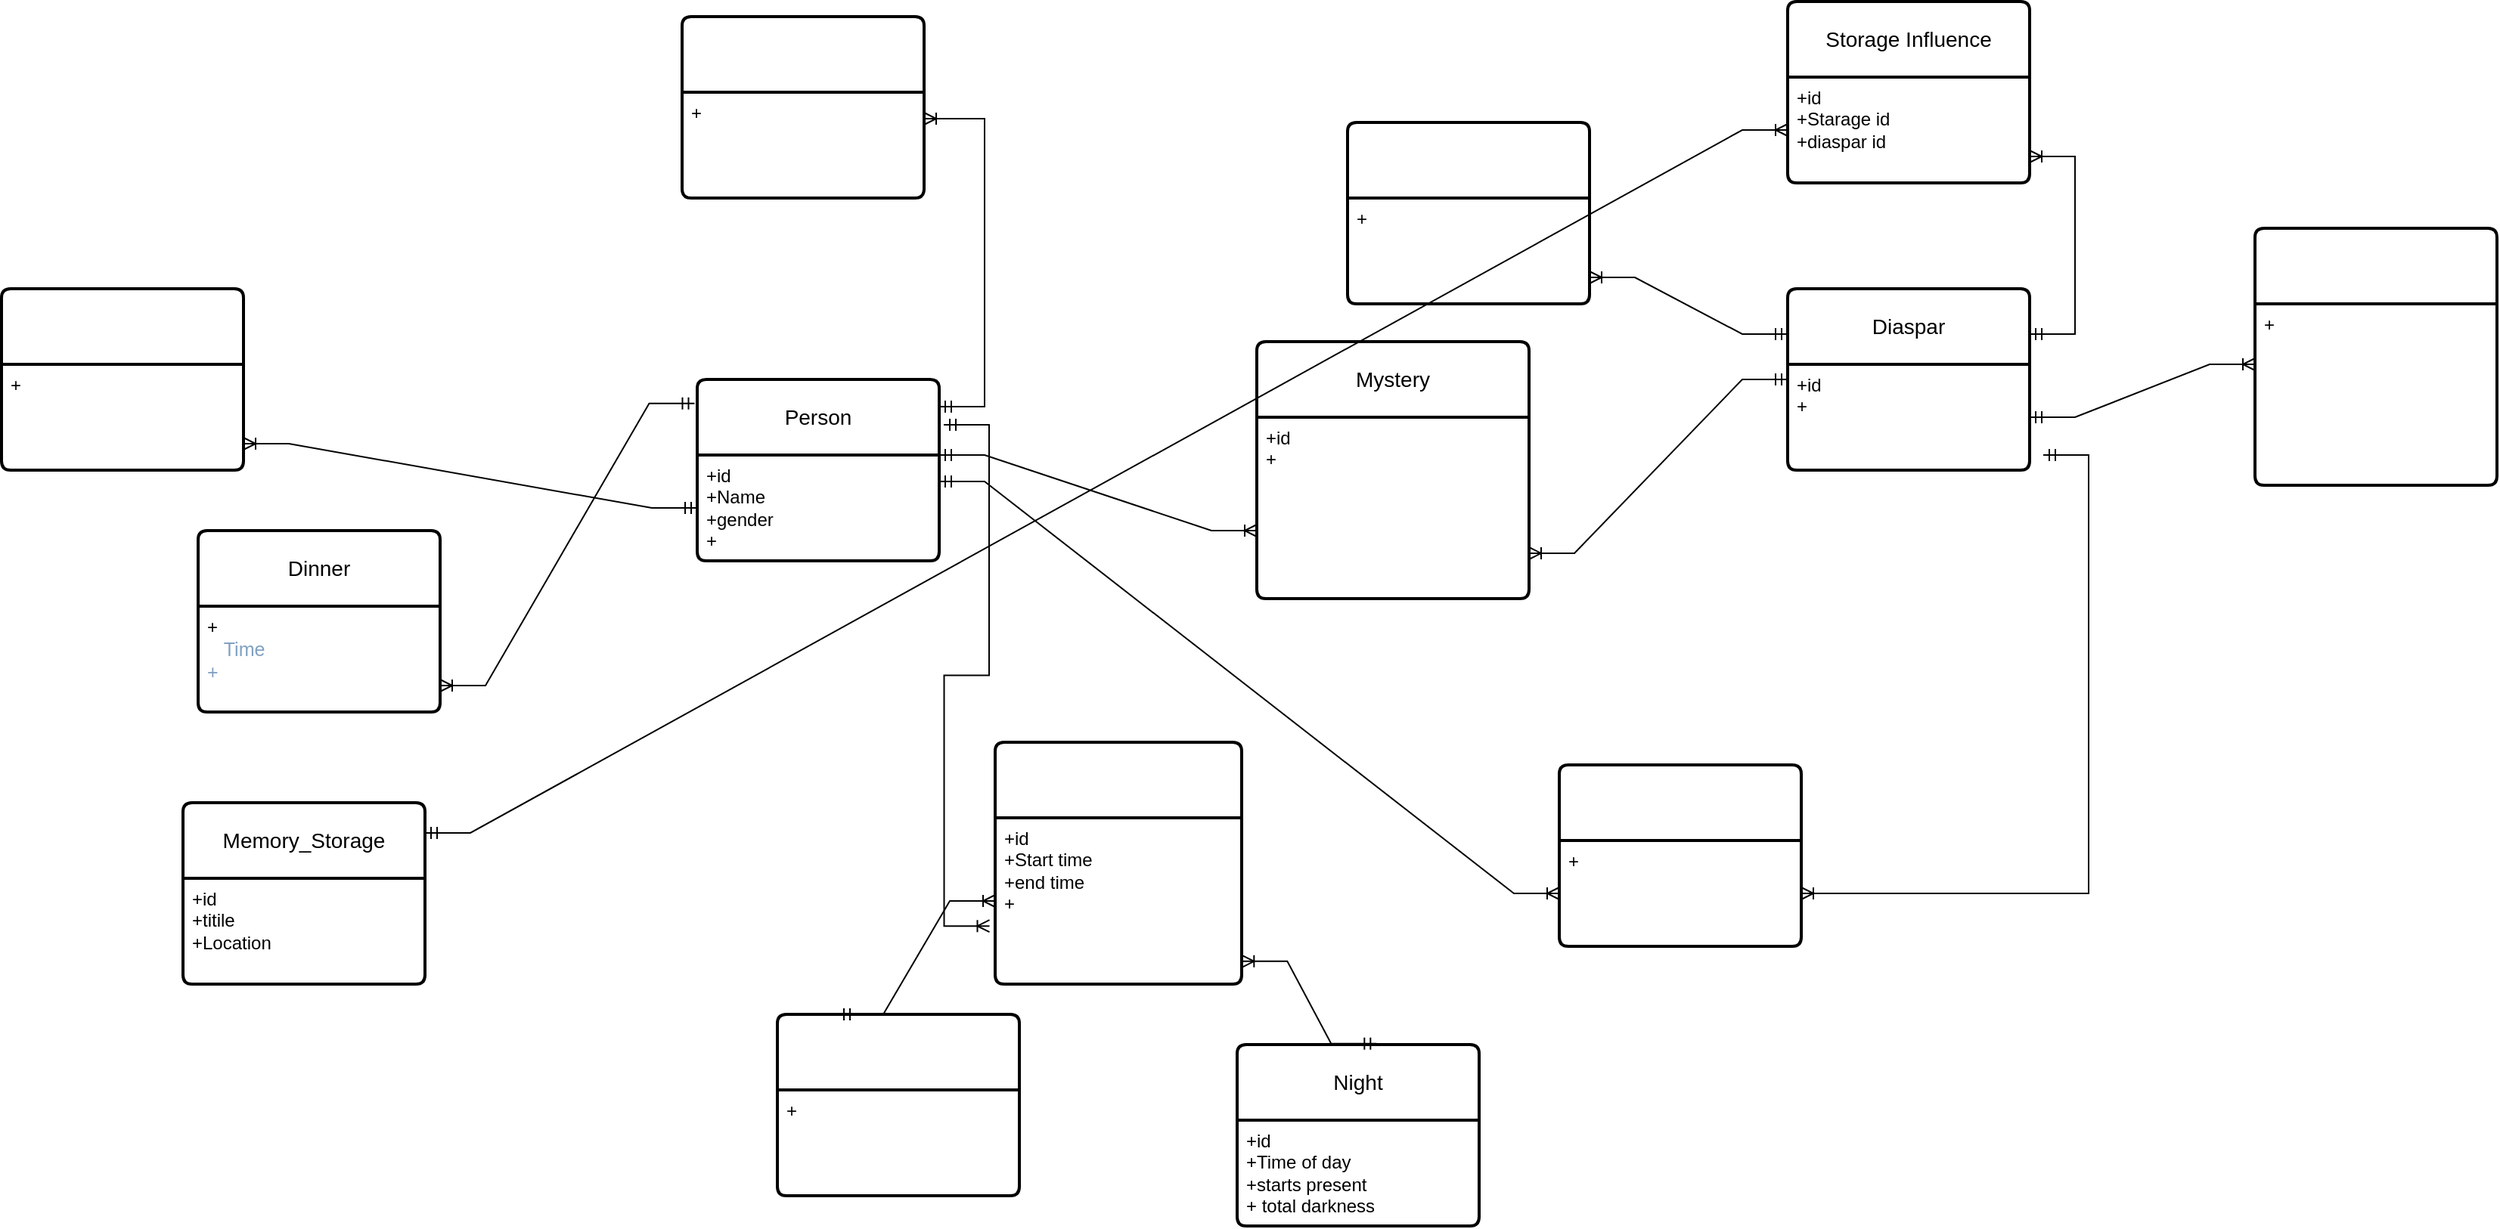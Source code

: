 <mxfile version="25.0.2">
  <diagram name="Страница — 1" id="EMzj63WoPIzjIj_6Cs6i">
    <mxGraphModel dx="3359" dy="1382" grid="1" gridSize="10" guides="1" tooltips="1" connect="1" arrows="1" fold="1" page="1" pageScale="1" pageWidth="827" pageHeight="1169" math="0" shadow="0">
      <root>
        <mxCell id="0" />
        <mxCell id="1" parent="0" />
        <mxCell id="mVhNf065fgTi1jN2UXXa-123" value="Storage Influence" style="swimlane;childLayout=stackLayout;horizontal=1;startSize=50;horizontalStack=0;rounded=1;fontSize=14;fontStyle=0;strokeWidth=2;resizeParent=0;resizeLast=1;shadow=0;dashed=0;align=center;arcSize=4;whiteSpace=wrap;html=1;" vertex="1" parent="1">
          <mxGeometry x="1081" y="80" width="160" height="120" as="geometry" />
        </mxCell>
        <mxCell id="mVhNf065fgTi1jN2UXXa-124" value="+id&lt;div&gt;+Starage id&lt;/div&gt;&lt;div&gt;+diaspar id&lt;/div&gt;" style="align=left;strokeColor=none;fillColor=none;spacingLeft=4;fontSize=12;verticalAlign=top;resizable=0;rotatable=0;part=1;html=1;" vertex="1" parent="mVhNf065fgTi1jN2UXXa-123">
          <mxGeometry y="50" width="160" height="70" as="geometry" />
        </mxCell>
        <mxCell id="mVhNf065fgTi1jN2UXXa-125" value="Diaspar" style="swimlane;childLayout=stackLayout;horizontal=1;startSize=50;horizontalStack=0;rounded=1;fontSize=14;fontStyle=0;strokeWidth=2;resizeParent=0;resizeLast=1;shadow=0;dashed=0;align=center;arcSize=4;whiteSpace=wrap;html=1;" vertex="1" parent="1">
          <mxGeometry x="1081" y="270" width="160" height="120" as="geometry" />
        </mxCell>
        <mxCell id="mVhNf065fgTi1jN2UXXa-126" value="+id&lt;div&gt;+&lt;span style=&quot;color: rgb(255, 255, 255); font-family: var(--ds-font-family-code); font-size: 12.573px; text-wrap: wrap; background-color: initial;&quot;&gt;Culture_City_Name&lt;/span&gt;&lt;/div&gt;&lt;div&gt;&lt;span style=&quot;color: rgb(255, 255, 255); font-family: var(--ds-font-family-code); font-size: 12.573px; text-wrap: wrap; background-color: initial;&quot;&gt;+&lt;/span&gt;&lt;span style=&quot;color: rgb(255, 255, 255); font-family: var(--ds-font-family-code); font-size: 12.573px; text-wrap: wrap; background-color: initial;&quot;&gt;Location&lt;/span&gt;&lt;/div&gt;" style="align=left;strokeColor=none;fillColor=none;spacingLeft=4;fontSize=12;verticalAlign=top;resizable=0;rotatable=0;part=1;html=1;" vertex="1" parent="mVhNf065fgTi1jN2UXXa-125">
          <mxGeometry y="50" width="160" height="70" as="geometry" />
        </mxCell>
        <mxCell id="mVhNf065fgTi1jN2UXXa-127" value="&lt;pre style=&quot;font-family: var(--ds-font-family-code); overflow: auto; padding: calc(var(--ds-md-zoom)*8px)calc(var(--ds-md-zoom)*12px); text-wrap: wrap; word-break: break-all; color: rgb(255, 255, 255); font-size: 12.573px; text-align: start; margin-top: 0px !important; margin-bottom: 0px !important;&quot;&gt;Cultural_Differences&lt;/pre&gt;" style="swimlane;childLayout=stackLayout;horizontal=1;startSize=50;horizontalStack=0;rounded=1;fontSize=14;fontStyle=0;strokeWidth=2;resizeParent=0;resizeLast=1;shadow=0;dashed=0;align=center;arcSize=4;whiteSpace=wrap;html=1;" vertex="1" parent="1">
          <mxGeometry x="1390" y="230" width="160" height="170" as="geometry" />
        </mxCell>
        <mxCell id="mVhNf065fgTi1jN2UXXa-128" value="+&lt;span style=&quot;color: rgb(255, 255, 255); font-family: var(--ds-font-family-code); font-size: 12.573px; text-wrap: wrap; background-color: initial;&quot;&gt;Difference_ID&lt;/span&gt;&lt;div&gt;&lt;span style=&quot;color: rgb(255, 255, 255); font-family: var(--ds-font-family-code); font-size: 12.573px; text-wrap: wrap; background-color: initial;&quot;&gt;+&lt;/span&gt;&lt;span style=&quot;color: rgb(255, 255, 255); font-family: var(--ds-font-family-code); font-size: 12.573px; text-wrap: wrap; background-color: initial;&quot;&gt;&amp;nbsp;Characteristic&lt;/span&gt;&lt;/div&gt;&lt;div&gt;&lt;span style=&quot;color: rgb(255, 255, 255); font-family: var(--ds-font-family-code); font-size: 12.573px; text-wrap: wrap; background-color: initial;&quot;&gt;+&lt;/span&gt;&lt;span style=&quot;color: rgb(255, 255, 255); font-family: var(--ds-font-family-code); font-size: 12.573px; text-wrap: wrap; background-color: initial;&quot;&gt;&amp;nbsp;Odvin_Culture_ID&lt;/span&gt;&lt;/div&gt;&lt;div&gt;&lt;span style=&quot;color: rgb(255, 255, 255); font-family: var(--ds-font-family-code); font-size: 12.573px; text-wrap: wrap; background-color: initial;&quot;&gt;+&lt;/span&gt;&lt;span style=&quot;color: rgb(255, 255, 255); font-family: var(--ds-font-family-code); font-size: 12.573px; text-wrap: wrap; background-color: initial;&quot;&gt;Hidvar_Culture_ID&lt;/span&gt;&lt;/div&gt;" style="align=left;strokeColor=none;fillColor=none;spacingLeft=4;fontSize=12;verticalAlign=top;resizable=0;rotatable=0;part=1;html=1;" vertex="1" parent="mVhNf065fgTi1jN2UXXa-127">
          <mxGeometry y="50" width="160" height="120" as="geometry" />
        </mxCell>
        <mxCell id="mVhNf065fgTi1jN2UXXa-131" value="&lt;pre style=&quot;font-family: var(--ds-font-family-code); overflow: auto; padding: calc(var(--ds-md-zoom)*8px)calc(var(--ds-md-zoom)*12px); text-wrap: wrap; word-break: break-all; color: rgb(255, 255, 255); font-size: 12.573px; text-align: start; margin-top: 0px !important; margin-bottom: 0px !important;&quot;&gt;Cultural_Affiliation&lt;/pre&gt;" style="swimlane;childLayout=stackLayout;horizontal=1;startSize=50;horizontalStack=0;rounded=1;fontSize=14;fontStyle=0;strokeWidth=2;resizeParent=0;resizeLast=1;shadow=0;dashed=0;align=center;arcSize=4;whiteSpace=wrap;html=1;" vertex="1" parent="1">
          <mxGeometry x="930" y="585" width="160" height="120" as="geometry" />
        </mxCell>
        <mxCell id="mVhNf065fgTi1jN2UXXa-132" value="+&lt;span style=&quot;color: rgb(255, 255, 255); font-family: var(--ds-font-family-code); font-size: 12.573px; text-wrap: wrap; background-color: initial;&quot;&gt;Affiliation_ID&lt;/span&gt;&lt;div&gt;&lt;span style=&quot;color: rgb(255, 255, 255); font-family: var(--ds-font-family-code); font-size: 12.573px; text-wrap: wrap; background-color: initial;&quot;&gt;+&lt;/span&gt;&lt;span style=&quot;color: rgb(255, 255, 255); font-family: var(--ds-font-family-code); font-size: 12.573px; text-wrap: wrap; background-color: initial;&quot;&gt;Odvin_ID&lt;/span&gt;&lt;/div&gt;&lt;div&gt;&lt;span style=&quot;color: rgb(255, 255, 255); font-family: var(--ds-font-family-code); font-size: 12.573px; text-wrap: wrap; background-color: initial;&quot;&gt;+&lt;/span&gt;&lt;span style=&quot;color: rgb(255, 255, 255); font-family: var(--ds-font-family-code); font-size: 12.573px; text-wrap: wrap; background-color: initial;&quot;&gt;Hidvar_ID&lt;/span&gt;&lt;/div&gt;&lt;div&gt;&lt;span style=&quot;color: rgb(255, 255, 255); font-family: var(--ds-font-family-code); font-size: 12.573px; text-wrap: wrap; background-color: initial;&quot;&gt;+&lt;/span&gt;&lt;span style=&quot;color: rgb(255, 255, 255); font-family: var(--ds-font-family-code); font-size: 12.573px; text-wrap: wrap; background-color: initial;&quot;&gt;&amp;nbsp;Culture_ID&lt;/span&gt;&lt;/div&gt;" style="align=left;strokeColor=none;fillColor=none;spacingLeft=4;fontSize=12;verticalAlign=top;resizable=0;rotatable=0;part=1;html=1;" vertex="1" parent="mVhNf065fgTi1jN2UXXa-131">
          <mxGeometry y="50" width="160" height="70" as="geometry" />
        </mxCell>
        <mxCell id="mVhNf065fgTi1jN2UXXa-134" value="&lt;pre style=&quot;font-family: var(--ds-font-family-code); overflow: auto; padding: calc(var(--ds-md-zoom)*8px)calc(var(--ds-md-zoom)*12px); text-wrap: wrap; word-break: break-all; color: rgb(255, 255, 255); font-size: 12.573px; text-align: start; margin-top: 0px !important; margin-bottom: 0px !important;&quot;&gt;Forest_Inhabitants&lt;/pre&gt;" style="swimlane;childLayout=stackLayout;horizontal=1;startSize=50;horizontalStack=0;rounded=1;fontSize=14;fontStyle=0;strokeWidth=2;resizeParent=0;resizeLast=1;shadow=0;dashed=0;align=center;arcSize=4;whiteSpace=wrap;html=1;" vertex="1" parent="1">
          <mxGeometry x="413" y="750" width="160" height="120" as="geometry" />
        </mxCell>
        <mxCell id="mVhNf065fgTi1jN2UXXa-135" value="+&lt;span style=&quot;color: rgb(255, 255, 255); font-family: var(--ds-font-family-code); font-size: 12.573px; text-wrap: wrap; background-color: initial;&quot;&gt;&amp;nbsp;Inhabitant_ID&lt;/span&gt;&lt;div&gt;&lt;span style=&quot;color: rgb(255, 255, 255); font-family: var(--ds-font-family-code); font-size: 12.573px; text-wrap: wrap; background-color: initial;&quot;&gt;+Name&lt;/span&gt;&lt;/div&gt;&lt;div&gt;&lt;span style=&quot;color: rgb(255, 255, 255); font-family: var(--ds-font-family-code); font-size: 12.573px; text-wrap: wrap; background-color: initial;&quot;&gt;+location&lt;/span&gt;&lt;/div&gt;" style="align=left;strokeColor=none;fillColor=none;spacingLeft=4;fontSize=12;verticalAlign=top;resizable=0;rotatable=0;part=1;html=1;" vertex="1" parent="mVhNf065fgTi1jN2UXXa-134">
          <mxGeometry y="50" width="160" height="70" as="geometry" />
        </mxCell>
        <mxCell id="mVhNf065fgTi1jN2UXXa-141" value="Person" style="swimlane;childLayout=stackLayout;horizontal=1;startSize=50;horizontalStack=0;rounded=1;fontSize=14;fontStyle=0;strokeWidth=2;resizeParent=0;resizeLast=1;shadow=0;dashed=0;align=center;arcSize=4;whiteSpace=wrap;html=1;" vertex="1" parent="1">
          <mxGeometry x="360" y="330" width="160" height="120" as="geometry" />
        </mxCell>
        <mxCell id="mVhNf065fgTi1jN2UXXa-142" value="+id&lt;div&gt;+Name&lt;/div&gt;&lt;div&gt;+gender&lt;/div&gt;&lt;div&gt;+&lt;span style=&quot;color: rgb(255, 255, 255); font-family: var(--ds-font-family-code); font-size: 12.573px; text-wrap: wrap; background-color: initial;&quot;&gt;&amp;nbsp;Current_Location&lt;/span&gt;&lt;/div&gt;" style="align=left;strokeColor=none;fillColor=none;spacingLeft=4;fontSize=12;verticalAlign=top;resizable=0;rotatable=0;part=1;html=1;" vertex="1" parent="mVhNf065fgTi1jN2UXXa-141">
          <mxGeometry y="50" width="160" height="70" as="geometry" />
        </mxCell>
        <mxCell id="mVhNf065fgTi1jN2UXXa-145" value="Memory_Storage" style="swimlane;childLayout=stackLayout;horizontal=1;startSize=50;horizontalStack=0;rounded=1;fontSize=14;fontStyle=0;strokeWidth=2;resizeParent=0;resizeLast=1;shadow=0;dashed=0;align=center;arcSize=4;whiteSpace=wrap;html=1;" vertex="1" parent="1">
          <mxGeometry x="20" y="610" width="160" height="120" as="geometry" />
        </mxCell>
        <mxCell id="mVhNf065fgTi1jN2UXXa-146" value="+id&lt;div&gt;+titile&lt;/div&gt;&lt;div&gt;+Location&lt;/div&gt;" style="align=left;strokeColor=none;fillColor=none;spacingLeft=4;fontSize=12;verticalAlign=top;resizable=0;rotatable=0;part=1;html=1;" vertex="1" parent="mVhNf065fgTi1jN2UXXa-145">
          <mxGeometry y="50" width="160" height="70" as="geometry" />
        </mxCell>
        <mxCell id="mVhNf065fgTi1jN2UXXa-147" value="&lt;pre style=&quot;font-family: var(--ds-font-family-code); overflow: auto; padding: calc(var(--ds-md-zoom)*8px)calc(var(--ds-md-zoom)*12px); text-wrap: wrap; word-break: break-all; color: rgb(255, 255, 255); font-size: 12.573px; text-align: start; margin-top: 0px !important; margin-bottom: 0px !important;&quot;&gt;Shadow_Observation&lt;/pre&gt;" style="swimlane;childLayout=stackLayout;horizontal=1;startSize=50;horizontalStack=0;rounded=1;fontSize=14;fontStyle=0;strokeWidth=2;resizeParent=0;resizeLast=1;shadow=0;dashed=0;align=center;arcSize=4;whiteSpace=wrap;html=1;" vertex="1" parent="1">
          <mxGeometry x="557" y="570" width="163" height="160" as="geometry" />
        </mxCell>
        <mxCell id="mVhNf065fgTi1jN2UXXa-148" value="+id&lt;div&gt;+Start time&lt;/div&gt;&lt;div&gt;+end time&lt;/div&gt;&lt;div&gt;+&lt;span style=&quot;color: rgb(255, 255, 255); font-family: var(--ds-font-family-code); font-size: 12.573px; text-wrap: wrap; background-color: initial;&quot;&gt;Inhabitant_ID&lt;/span&gt;&lt;/div&gt;&lt;div&gt;&lt;span style=&quot;color: rgb(255, 255, 255); font-family: var(--ds-font-family-code); font-size: 12.573px; text-wrap: wrap; background-color: initial;&quot;&gt;+&lt;/span&gt;&lt;span style=&quot;color: rgb(255, 255, 255); font-family: var(--ds-font-family-code); font-size: 12.573px; text-wrap: wrap; background-color: initial;&quot;&gt;&amp;nbsp;Odvin_ID&lt;/span&gt;&lt;/div&gt;&lt;div&gt;&lt;span style=&quot;color: rgb(255, 255, 255); font-family: var(--ds-font-family-code); font-size: 12.573px; text-wrap: wrap; background-color: initial;&quot;&gt;+&lt;/span&gt;&lt;span style=&quot;color: rgb(255, 255, 255); font-family: var(--ds-font-family-code); font-size: 12.573px; text-wrap: wrap; background-color: initial;&quot;&gt;&amp;nbsp;Night_ID&lt;/span&gt;&lt;/div&gt;" style="align=left;strokeColor=none;fillColor=none;spacingLeft=4;fontSize=12;verticalAlign=top;resizable=0;rotatable=0;part=1;html=1;" vertex="1" parent="mVhNf065fgTi1jN2UXXa-147">
          <mxGeometry y="50" width="163" height="110" as="geometry" />
        </mxCell>
        <mxCell id="mVhNf065fgTi1jN2UXXa-154" value="Night" style="swimlane;childLayout=stackLayout;horizontal=1;startSize=50;horizontalStack=0;rounded=1;fontSize=14;fontStyle=0;strokeWidth=2;resizeParent=0;resizeLast=1;shadow=0;dashed=0;align=center;arcSize=4;whiteSpace=wrap;html=1;" vertex="1" parent="1">
          <mxGeometry x="717" y="770" width="160" height="120" as="geometry" />
        </mxCell>
        <mxCell id="mVhNf065fgTi1jN2UXXa-155" value="+id&lt;div&gt;+Time of day&lt;/div&gt;&lt;div&gt;+starts present&lt;/div&gt;&lt;div&gt;+ total darkness&lt;/div&gt;" style="align=left;strokeColor=none;fillColor=none;spacingLeft=4;fontSize=12;verticalAlign=top;resizable=0;rotatable=0;part=1;html=1;" vertex="1" parent="mVhNf065fgTi1jN2UXXa-154">
          <mxGeometry y="50" width="160" height="70" as="geometry" />
        </mxCell>
        <mxCell id="mVhNf065fgTi1jN2UXXa-158" value="Mystery" style="swimlane;childLayout=stackLayout;horizontal=1;startSize=50;horizontalStack=0;rounded=1;fontSize=14;fontStyle=0;strokeWidth=2;resizeParent=0;resizeLast=1;shadow=0;dashed=0;align=center;arcSize=4;whiteSpace=wrap;html=1;" vertex="1" parent="1">
          <mxGeometry x="730" y="305" width="180" height="170" as="geometry" />
        </mxCell>
        <mxCell id="mVhNf065fgTi1jN2UXXa-159" value="+id&lt;div&gt;+&lt;span style=&quot;color: rgb(255, 255, 255); font-family: var(--ds-font-family-code); font-size: 12.573px; text-wrap: wrap; background-color: initial;&quot;&gt;&amp;nbsp;Description&lt;/span&gt;&lt;/div&gt;&lt;div&gt;&lt;span style=&quot;color: rgb(255, 255, 255); font-family: var(--ds-font-family-code); font-size: 12.573px; text-wrap: wrap; background-color: initial;&quot;&gt;+&lt;/span&gt;&lt;span style=&quot;color: rgb(255, 255, 255); font-family: var(--ds-font-family-code); font-size: 12.573px; text-wrap: wrap; background-color: initial;&quot;&gt;&amp;nbsp;Related_Events&lt;/span&gt;&lt;/div&gt;&lt;div&gt;&lt;span style=&quot;color: rgb(255, 255, 255); font-family: var(--ds-font-family-code); font-size: 12.573px; text-wrap: wrap; background-color: initial;&quot;&gt;+&lt;/span&gt;&lt;span style=&quot;color: rgb(255, 255, 255); font-family: var(--ds-font-family-code); font-size: 12.573px; text-wrap: wrap; background-color: initial;&quot;&gt;&amp;nbsp;Unsolved&lt;/span&gt;&lt;/div&gt;&lt;div&gt;&lt;span style=&quot;color: rgb(255, 255, 255); font-family: var(--ds-font-family-code); font-size: 12.573px; text-wrap: wrap; background-color: initial;&quot;&gt;+&lt;/span&gt;&lt;span style=&quot;color: rgb(255, 255, 255); font-family: var(--ds-font-family-code); font-size: 12.573px; text-wrap: wrap; background-color: initial;&quot;&gt;&amp;nbsp;Person_ID&lt;/span&gt;&lt;/div&gt;&lt;div&gt;&lt;span style=&quot;color: rgb(255, 255, 255); font-family: var(--ds-font-family-code); font-size: 12.573px; text-wrap: wrap; background-color: initial;&quot;&gt;+&lt;/span&gt;&lt;span style=&quot;color: rgb(255, 255, 255); font-family: var(--ds-font-family-code); font-size: 12.573px; text-wrap: wrap; background-color: initial;&quot;&gt;&amp;nbsp;Diaspar_ID&lt;/span&gt;&lt;/div&gt;" style="align=left;strokeColor=none;fillColor=none;spacingLeft=4;fontSize=12;verticalAlign=top;resizable=0;rotatable=0;part=1;html=1;" vertex="1" parent="mVhNf065fgTi1jN2UXXa-158">
          <mxGeometry y="50" width="180" height="120" as="geometry" />
        </mxCell>
        <mxCell id="mVhNf065fgTi1jN2UXXa-162" value="&lt;pre style=&quot;font-family: var(--ds-font-family-code); overflow: auto; padding: calc(var(--ds-md-zoom)*8px)calc(var(--ds-md-zoom)*12px); text-wrap: wrap; word-break: break-all; color: rgb(255, 255, 255); font-size: 12.573px; text-align: start; margin-top: 0px !important; margin-bottom: 0px !important;&quot;&gt;Odvin_Satisfaction&lt;/pre&gt;" style="swimlane;childLayout=stackLayout;horizontal=1;startSize=50;horizontalStack=0;rounded=1;fontSize=14;fontStyle=0;strokeWidth=2;resizeParent=0;resizeLast=1;shadow=0;dashed=0;align=center;arcSize=4;whiteSpace=wrap;html=1;" vertex="1" parent="1">
          <mxGeometry x="350" y="90" width="160" height="120" as="geometry" />
        </mxCell>
        <mxCell id="mVhNf065fgTi1jN2UXXa-163" value="+&lt;span style=&quot;color: rgb(255, 255, 255); font-family: var(--ds-font-family-code); font-size: 12.573px; text-wrap: wrap; background-color: initial;&quot;&gt;&amp;nbsp;Satisfaction_ID&lt;/span&gt;&lt;div&gt;&lt;span style=&quot;color: rgb(255, 255, 255); font-family: var(--ds-font-family-code); font-size: 12.573px; text-wrap: wrap; background-color: initial;&quot;&gt;+&lt;/span&gt;&lt;span style=&quot;color: rgb(255, 255, 255); font-family: var(--ds-font-family-code); font-size: 12.573px; text-wrap: wrap; background-color: initial;&quot;&gt;&amp;nbsp;Emotional_State&lt;/span&gt;&lt;/div&gt;&lt;div&gt;&lt;span style=&quot;color: rgb(255, 255, 255); font-family: var(--ds-font-family-code); font-size: 12.573px; text-wrap: wrap; background-color: initial;&quot;&gt;+&lt;/span&gt;&lt;span style=&quot;color: rgb(255, 255, 255); font-family: var(--ds-font-family-code); font-size: 12.573px; text-wrap: wrap; background-color: initial;&quot;&gt;&amp;nbsp;Reason&lt;/span&gt;&lt;/div&gt;&lt;div&gt;&lt;span style=&quot;color: rgb(255, 255, 255); font-family: var(--ds-font-family-code); font-size: 12.573px; text-wrap: wrap; background-color: initial;&quot;&gt;+&lt;/span&gt;&lt;span style=&quot;color: rgb(255, 255, 255); font-family: var(--ds-font-family-code); font-size: 12.573px; text-wrap: wrap; background-color: initial;&quot;&gt;&amp;nbsp;Odvin_ID&lt;/span&gt;&lt;/div&gt;" style="align=left;strokeColor=none;fillColor=none;spacingLeft=4;fontSize=12;verticalAlign=top;resizable=0;rotatable=0;part=1;html=1;" vertex="1" parent="mVhNf065fgTi1jN2UXXa-162">
          <mxGeometry y="50" width="160" height="70" as="geometry" />
        </mxCell>
        <mxCell id="mVhNf065fgTi1jN2UXXa-164" value="&lt;pre style=&quot;font-family: var(--ds-font-family-code); overflow: auto; padding: calc(var(--ds-md-zoom)*8px)calc(var(--ds-md-zoom)*12px); text-wrap: wrap; word-break: break-all; color: rgb(255, 255, 255); font-size: 12.573px; text-align: start; margin-top: 0px !important; margin-bottom: 0px !important;&quot;&gt;Storage_Magic&lt;/pre&gt;" style="swimlane;childLayout=stackLayout;horizontal=1;startSize=50;horizontalStack=0;rounded=1;fontSize=14;fontStyle=0;strokeWidth=2;resizeParent=0;resizeLast=1;shadow=0;dashed=0;align=center;arcSize=4;whiteSpace=wrap;html=1;" vertex="1" parent="1">
          <mxGeometry x="790" y="160" width="160" height="120" as="geometry" />
        </mxCell>
        <mxCell id="mVhNf065fgTi1jN2UXXa-165" value="+&lt;span style=&quot;color: rgb(255, 255, 255); font-family: var(--ds-font-family-code); font-size: 12.573px; text-wrap: wrap; background-color: initial;&quot;&gt;&amp;nbsp;Magic_ID&lt;/span&gt;&lt;div&gt;&lt;span style=&quot;color: rgb(255, 255, 255); font-family: var(--ds-font-family-code); font-size: 12.573px; text-wrap: wrap; background-color: initial;&quot;&gt;+&lt;/span&gt;&lt;span style=&quot;color: rgb(255, 255, 255); font-family: var(--ds-font-family-code); font-size: 12.573px; text-wrap: wrap; background-color: initial;&quot;&gt;&amp;nbsp;Property&lt;/span&gt;&lt;/div&gt;&lt;div&gt;&lt;span style=&quot;color: rgb(255, 255, 255); font-family: var(--ds-font-family-code); font-size: 12.573px; text-wrap: wrap; background-color: initial;&quot;&gt;+&lt;/span&gt;&lt;span style=&quot;color: rgb(255, 255, 255); font-family: var(--ds-font-family-code); font-size: 12.573px; text-wrap: wrap; background-color: initial;&quot;&gt;&amp;nbsp;Diaspar_ID&lt;/span&gt;&lt;/div&gt;" style="align=left;strokeColor=none;fillColor=none;spacingLeft=4;fontSize=12;verticalAlign=top;resizable=0;rotatable=0;part=1;html=1;" vertex="1" parent="mVhNf065fgTi1jN2UXXa-164">
          <mxGeometry y="50" width="160" height="70" as="geometry" />
        </mxCell>
        <mxCell id="mVhNf065fgTi1jN2UXXa-166" value="Dinner" style="swimlane;childLayout=stackLayout;horizontal=1;startSize=50;horizontalStack=0;rounded=1;fontSize=14;fontStyle=0;strokeWidth=2;resizeParent=0;resizeLast=1;shadow=0;dashed=0;align=center;arcSize=4;whiteSpace=wrap;html=1;" vertex="1" parent="1">
          <mxGeometry x="30" y="430" width="160" height="120" as="geometry" />
        </mxCell>
        <mxCell id="mVhNf065fgTi1jN2UXXa-167" value="+&lt;span style=&quot;color: rgb(255, 255, 255); font-family: var(--ds-font-family-code); font-size: 12.573px; text-wrap: wrap; background-color: initial;&quot;&gt;&amp;nbsp;Dinner_ID&lt;/span&gt;&lt;div&gt;&lt;span style=&quot;color: rgb(255, 255, 255); font-family: var(--ds-font-family-code); font-size: 12.573px; text-wrap: wrap; background-color: initial;&quot;&gt;+&lt;/span&gt;&lt;span style=&quot;color: rgb(129, 161, 193); font-family: var(--ds-font-family-code); font-size: 12.573px; text-wrap: wrap; background-color: initial;&quot;&gt;&amp;nbsp;Time&lt;/span&gt;&lt;/div&gt;&lt;div&gt;&lt;span style=&quot;color: rgb(129, 161, 193); font-family: var(--ds-font-family-code); font-size: 12.573px; text-wrap: wrap; background-color: initial;&quot;&gt;+&lt;/span&gt;&lt;span style=&quot;color: rgb(255, 255, 255); font-family: var(--ds-font-family-code); font-size: 12.573px; text-wrap: wrap; background-color: initial;&quot;&gt;&amp;nbsp;Odvin_ID&lt;/span&gt;&lt;/div&gt;&lt;div&gt;&lt;span style=&quot;color: rgb(255, 255, 255); font-family: var(--ds-font-family-code); font-size: 12.573px; text-wrap: wrap; background-color: initial;&quot;&gt;+&lt;/span&gt;&lt;span style=&quot;color: rgb(255, 255, 255); font-family: var(--ds-font-family-code); font-size: 12.573px; text-wrap: wrap; background-color: initial;&quot;&gt;&amp;nbsp;Hidvar_ID&lt;/span&gt;&lt;/div&gt;&lt;div&gt;&lt;br&gt;&lt;/div&gt;" style="align=left;strokeColor=none;fillColor=none;spacingLeft=4;fontSize=12;verticalAlign=top;resizable=0;rotatable=0;part=1;html=1;" vertex="1" parent="mVhNf065fgTi1jN2UXXa-166">
          <mxGeometry y="50" width="160" height="70" as="geometry" />
        </mxCell>
        <mxCell id="mVhNf065fgTi1jN2UXXa-168" value="&lt;pre style=&quot;font-family: var(--ds-font-family-code); overflow: auto; padding: calc(var(--ds-md-zoom)*8px)calc(var(--ds-md-zoom)*12px); text-wrap: wrap; word-break: break-all; color: rgb(255, 255, 255); font-size: 12.573px; text-align: start; margin-top: 0px !important; margin-bottom: 0px !important;&quot;&gt;Communication&lt;/pre&gt;" style="swimlane;childLayout=stackLayout;horizontal=1;startSize=50;horizontalStack=0;rounded=1;fontSize=14;fontStyle=0;strokeWidth=2;resizeParent=0;resizeLast=1;shadow=0;dashed=0;align=center;arcSize=4;whiteSpace=wrap;html=1;" vertex="1" parent="1">
          <mxGeometry x="-100" y="270" width="160" height="120" as="geometry" />
        </mxCell>
        <mxCell id="mVhNf065fgTi1jN2UXXa-169" value="+&lt;span style=&quot;color: rgb(255, 255, 255); font-family: var(--ds-font-family-code); font-size: 12.573px; text-wrap: wrap; background-color: initial;&quot;&gt;&amp;nbsp;Communication_ID&lt;/span&gt;&lt;div&gt;&lt;span style=&quot;color: rgb(255, 255, 255); font-family: var(--ds-font-family-code); font-size: 12.573px; text-wrap: wrap; background-color: initial;&quot;&gt;+&lt;/span&gt;&lt;span style=&quot;color: rgb(255, 255, 255); font-family: var(--ds-font-family-code); font-size: 12.573px; text-wrap: wrap; background-color: initial;&quot;&gt;&amp;nbsp;Interpretation&lt;/span&gt;&lt;/div&gt;&lt;div&gt;&lt;span style=&quot;color: rgb(255, 255, 255); font-family: var(--ds-font-family-code); font-size: 12.573px; text-wrap: wrap; background-color: initial;&quot;&gt;+&lt;/span&gt;&lt;span style=&quot;color: rgb(255, 255, 255); font-family: var(--ds-font-family-code); font-size: 12.573px; text-wrap: wrap; background-color: initial;&quot;&gt;&amp;nbsp;Odvin_ID&lt;/span&gt;&lt;/div&gt;&lt;div&gt;&lt;span style=&quot;color: rgb(255, 255, 255); font-family: var(--ds-font-family-code); font-size: 12.573px; text-wrap: wrap; background-color: initial;&quot;&gt;+&lt;/span&gt;&lt;span style=&quot;color: rgb(255, 255, 255); font-family: var(--ds-font-family-code); font-size: 12.573px; text-wrap: wrap; background-color: initial;&quot;&gt;&amp;nbsp;Hidvar_ID&lt;/span&gt;&lt;/div&gt;" style="align=left;strokeColor=none;fillColor=none;spacingLeft=4;fontSize=12;verticalAlign=top;resizable=0;rotatable=0;part=1;html=1;" vertex="1" parent="mVhNf065fgTi1jN2UXXa-168">
          <mxGeometry y="50" width="160" height="70" as="geometry" />
        </mxCell>
        <mxCell id="mVhNf065fgTi1jN2UXXa-193" value="" style="edgeStyle=entityRelationEdgeStyle;fontSize=12;html=1;endArrow=ERoneToMany;startArrow=ERmandOne;rounded=0;exitX=0;exitY=0.25;exitDx=0;exitDy=0;entryX=1;entryY=0.75;entryDx=0;entryDy=0;" edge="1" parent="1" source="mVhNf065fgTi1jN2UXXa-125" target="mVhNf065fgTi1jN2UXXa-165">
          <mxGeometry width="100" height="100" relative="1" as="geometry">
            <mxPoint x="1000" y="350" as="sourcePoint" />
            <mxPoint x="1100" y="250" as="targetPoint" />
            <Array as="points">
              <mxPoint x="1070" y="300" />
            </Array>
          </mxGeometry>
        </mxCell>
        <mxCell id="mVhNf065fgTi1jN2UXXa-194" value="" style="edgeStyle=entityRelationEdgeStyle;fontSize=12;html=1;endArrow=ERoneToMany;startArrow=ERmandOne;rounded=0;exitX=1;exitY=0.5;exitDx=0;exitDy=0;" edge="1" parent="1" source="mVhNf065fgTi1jN2UXXa-126">
          <mxGeometry width="100" height="100" relative="1" as="geometry">
            <mxPoint x="1290" y="420" as="sourcePoint" />
            <mxPoint x="1390" y="320" as="targetPoint" />
          </mxGeometry>
        </mxCell>
        <mxCell id="mVhNf065fgTi1jN2UXXa-195" value="" style="edgeStyle=entityRelationEdgeStyle;fontSize=12;html=1;endArrow=ERoneToMany;startArrow=ERmandOne;rounded=0;entryX=-0.023;entryY=0.651;entryDx=0;entryDy=0;entryPerimeter=0;" edge="1" parent="1" target="mVhNf065fgTi1jN2UXXa-148">
          <mxGeometry width="100" height="100" relative="1" as="geometry">
            <mxPoint x="523" y="360" as="sourcePoint" />
            <mxPoint x="500" y="530" as="targetPoint" />
          </mxGeometry>
        </mxCell>
        <mxCell id="mVhNf065fgTi1jN2UXXa-196" value="" style="edgeStyle=entityRelationEdgeStyle;fontSize=12;html=1;endArrow=ERoneToMany;startArrow=ERmandOne;rounded=0;entryX=1;entryY=0.25;entryDx=0;entryDy=0;" edge="1" parent="1" target="mVhNf065fgTi1jN2UXXa-163">
          <mxGeometry width="100" height="100" relative="1" as="geometry">
            <mxPoint x="520" y="348" as="sourcePoint" />
            <mxPoint x="490" y="185" as="targetPoint" />
            <Array as="points">
              <mxPoint x="540" y="175" />
              <mxPoint x="590" y="190" />
              <mxPoint x="280" y="220" />
            </Array>
          </mxGeometry>
        </mxCell>
        <mxCell id="mVhNf065fgTi1jN2UXXa-197" value="" style="edgeStyle=entityRelationEdgeStyle;fontSize=12;html=1;endArrow=ERoneToMany;startArrow=ERmandOne;rounded=0;exitX=0.25;exitY=0;exitDx=0;exitDy=0;entryX=0;entryY=0.5;entryDx=0;entryDy=0;" edge="1" parent="1" source="mVhNf065fgTi1jN2UXXa-134" target="mVhNf065fgTi1jN2UXXa-148">
          <mxGeometry width="100" height="100" relative="1" as="geometry">
            <mxPoint x="457" y="750" as="sourcePoint" />
            <mxPoint x="557" y="650" as="targetPoint" />
          </mxGeometry>
        </mxCell>
        <mxCell id="mVhNf065fgTi1jN2UXXa-198" value="" style="edgeStyle=entityRelationEdgeStyle;fontSize=12;html=1;endArrow=ERoneToMany;startArrow=ERmandOne;rounded=0;exitX=0.576;exitY=-0.005;exitDx=0;exitDy=0;exitPerimeter=0;entryX=1.001;entryY=0.863;entryDx=0;entryDy=0;entryPerimeter=0;" edge="1" parent="1" source="mVhNf065fgTi1jN2UXXa-154" target="mVhNf065fgTi1jN2UXXa-148">
          <mxGeometry width="100" height="100" relative="1" as="geometry">
            <mxPoint x="650" y="820" as="sourcePoint" />
            <mxPoint x="750" y="720" as="targetPoint" />
          </mxGeometry>
        </mxCell>
        <mxCell id="mVhNf065fgTi1jN2UXXa-199" value="" style="edgeStyle=entityRelationEdgeStyle;fontSize=12;html=1;endArrow=ERoneToMany;startArrow=ERmandOne;rounded=0;entryX=0;entryY=0.5;entryDx=0;entryDy=0;" edge="1" parent="1" target="mVhNf065fgTi1jN2UXXa-124">
          <mxGeometry width="100" height="100" relative="1" as="geometry">
            <mxPoint x="180" y="630" as="sourcePoint" />
            <mxPoint x="280" y="530" as="targetPoint" />
            <Array as="points">
              <mxPoint x="1020" y="210" />
            </Array>
          </mxGeometry>
        </mxCell>
        <mxCell id="mVhNf065fgTi1jN2UXXa-201" value="" style="edgeStyle=entityRelationEdgeStyle;fontSize=12;html=1;endArrow=ERoneToMany;startArrow=ERmandOne;rounded=0;exitX=0;exitY=0.5;exitDx=0;exitDy=0;entryX=1;entryY=0.75;entryDx=0;entryDy=0;" edge="1" parent="1" source="mVhNf065fgTi1jN2UXXa-142" target="mVhNf065fgTi1jN2UXXa-169">
          <mxGeometry width="100" height="100" relative="1" as="geometry">
            <mxPoint x="-30" y="460" as="sourcePoint" />
            <mxPoint x="70" y="360" as="targetPoint" />
          </mxGeometry>
        </mxCell>
        <mxCell id="mVhNf065fgTi1jN2UXXa-202" value="" style="edgeStyle=entityRelationEdgeStyle;fontSize=12;html=1;endArrow=ERoneToMany;startArrow=ERmandOne;rounded=0;exitX=-0.011;exitY=0.132;exitDx=0;exitDy=0;exitPerimeter=0;entryX=1;entryY=0.75;entryDx=0;entryDy=0;" edge="1" parent="1" source="mVhNf065fgTi1jN2UXXa-141" target="mVhNf065fgTi1jN2UXXa-167">
          <mxGeometry width="100" height="100" relative="1" as="geometry">
            <mxPoint x="240" y="560" as="sourcePoint" />
            <mxPoint x="340" y="460" as="targetPoint" />
          </mxGeometry>
        </mxCell>
        <mxCell id="mVhNf065fgTi1jN2UXXa-203" value="" style="edgeStyle=entityRelationEdgeStyle;fontSize=12;html=1;endArrow=ERoneToMany;startArrow=ERmandOne;rounded=0;exitX=1;exitY=0.25;exitDx=0;exitDy=0;" edge="1" parent="1" source="mVhNf065fgTi1jN2UXXa-142">
          <mxGeometry width="100" height="100" relative="1" as="geometry">
            <mxPoint x="830" y="770" as="sourcePoint" />
            <mxPoint x="930" y="670" as="targetPoint" />
            <Array as="points">
              <mxPoint x="770" y="770" />
            </Array>
          </mxGeometry>
        </mxCell>
        <mxCell id="mVhNf065fgTi1jN2UXXa-204" value="" style="edgeStyle=entityRelationEdgeStyle;fontSize=12;html=1;endArrow=ERoneToMany;startArrow=ERmandOne;rounded=0;entryX=0;entryY=0.75;entryDx=0;entryDy=0;exitX=1;exitY=0;exitDx=0;exitDy=0;" edge="1" parent="1" source="mVhNf065fgTi1jN2UXXa-142">
          <mxGeometry width="100" height="100" relative="1" as="geometry">
            <mxPoint x="620" y="525" as="sourcePoint" />
            <mxPoint x="730" y="430" as="targetPoint" />
          </mxGeometry>
        </mxCell>
        <mxCell id="mVhNf065fgTi1jN2UXXa-205" value="" style="edgeStyle=entityRelationEdgeStyle;fontSize=12;html=1;endArrow=ERoneToMany;startArrow=ERmandOne;rounded=0;exitX=0;exitY=0.5;exitDx=0;exitDy=0;entryX=1;entryY=0.75;entryDx=0;entryDy=0;" edge="1" parent="1" source="mVhNf065fgTi1jN2UXXa-125" target="mVhNf065fgTi1jN2UXXa-159">
          <mxGeometry width="100" height="100" relative="1" as="geometry">
            <mxPoint x="920" y="430" as="sourcePoint" />
            <mxPoint x="990" y="370" as="targetPoint" />
          </mxGeometry>
        </mxCell>
        <mxCell id="mVhNf065fgTi1jN2UXXa-206" value="" style="edgeStyle=entityRelationEdgeStyle;fontSize=12;html=1;endArrow=ERoneToMany;startArrow=ERmandOne;rounded=0;entryX=1;entryY=0.75;entryDx=0;entryDy=0;exitX=1;exitY=0.25;exitDx=0;exitDy=0;" edge="1" parent="1" source="mVhNf065fgTi1jN2UXXa-125" target="mVhNf065fgTi1jN2UXXa-124">
          <mxGeometry width="100" height="100" relative="1" as="geometry">
            <mxPoint x="1310" y="200" as="sourcePoint" />
            <mxPoint x="1410" y="100" as="targetPoint" />
          </mxGeometry>
        </mxCell>
        <mxCell id="mVhNf065fgTi1jN2UXXa-207" value="" style="edgeStyle=entityRelationEdgeStyle;fontSize=12;html=1;endArrow=ERoneToMany;startArrow=ERmandOne;rounded=0;entryX=1;entryY=0.5;entryDx=0;entryDy=0;" edge="1" parent="1" target="mVhNf065fgTi1jN2UXXa-132">
          <mxGeometry width="100" height="100" relative="1" as="geometry">
            <mxPoint x="1250" y="380" as="sourcePoint" />
            <mxPoint x="1211" y="440" as="targetPoint" />
          </mxGeometry>
        </mxCell>
      </root>
    </mxGraphModel>
  </diagram>
</mxfile>
